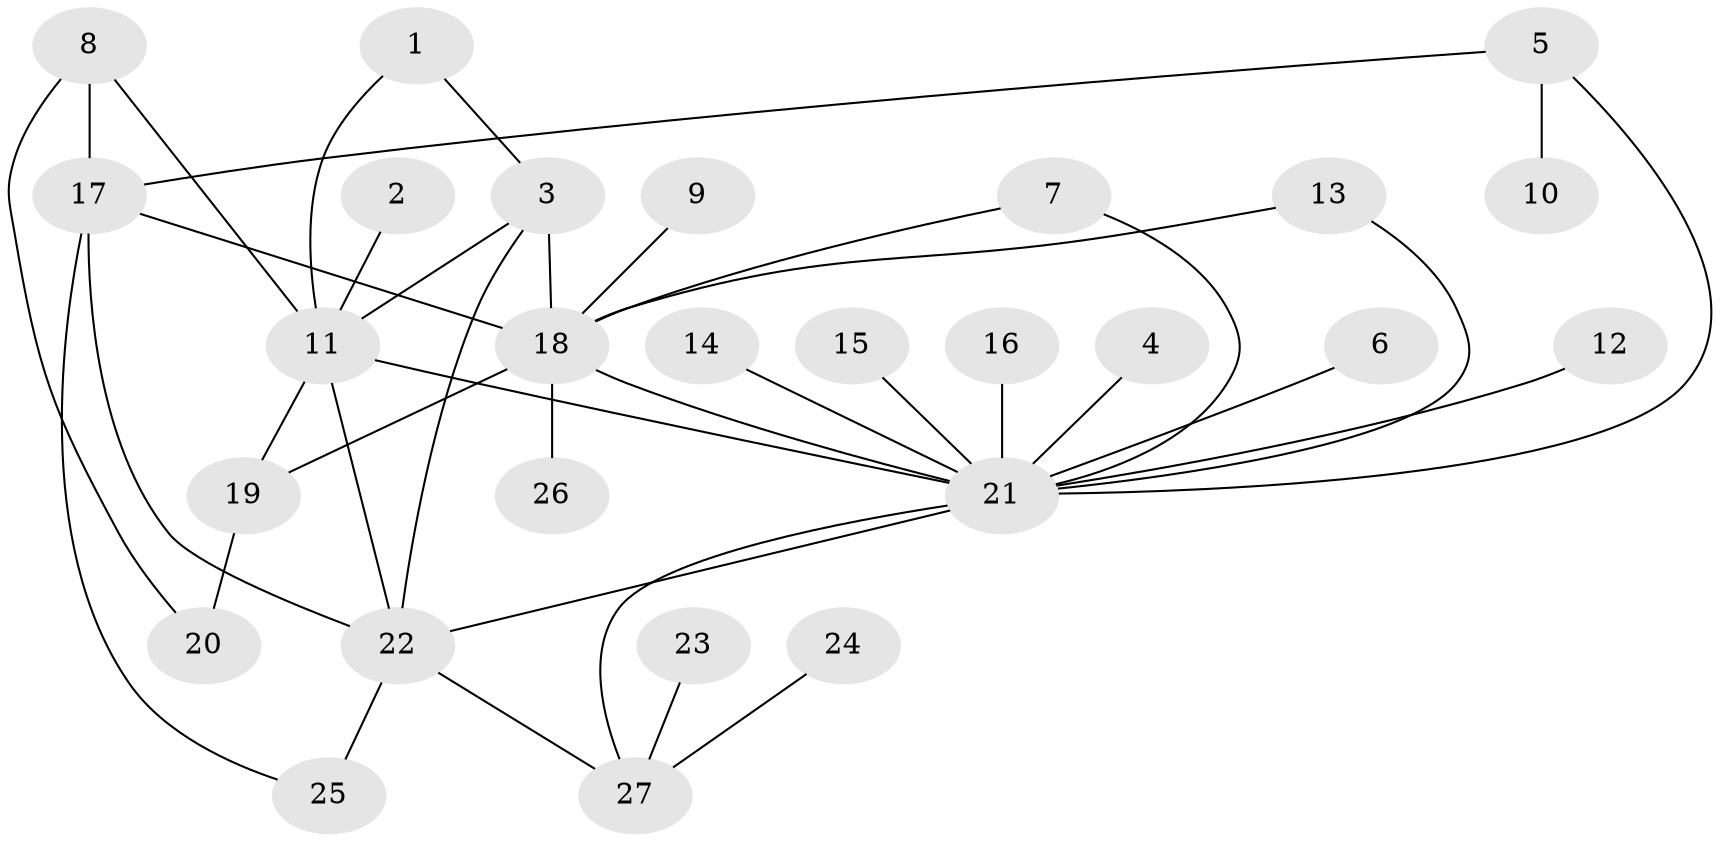 // original degree distribution, {14: 0.018518518518518517, 8: 0.037037037037037035, 2: 0.2037037037037037, 3: 0.2037037037037037, 4: 0.05555555555555555, 10: 0.018518518518518517, 1: 0.4444444444444444, 5: 0.018518518518518517}
// Generated by graph-tools (version 1.1) at 2025/49/03/09/25 03:49:51]
// undirected, 27 vertices, 39 edges
graph export_dot {
graph [start="1"]
  node [color=gray90,style=filled];
  1;
  2;
  3;
  4;
  5;
  6;
  7;
  8;
  9;
  10;
  11;
  12;
  13;
  14;
  15;
  16;
  17;
  18;
  19;
  20;
  21;
  22;
  23;
  24;
  25;
  26;
  27;
  1 -- 3 [weight=1.0];
  1 -- 11 [weight=1.0];
  2 -- 11 [weight=1.0];
  3 -- 11 [weight=1.0];
  3 -- 18 [weight=1.0];
  3 -- 22 [weight=1.0];
  4 -- 21 [weight=1.0];
  5 -- 10 [weight=1.0];
  5 -- 17 [weight=1.0];
  5 -- 21 [weight=1.0];
  6 -- 21 [weight=1.0];
  7 -- 18 [weight=1.0];
  7 -- 21 [weight=1.0];
  8 -- 11 [weight=1.0];
  8 -- 17 [weight=1.0];
  8 -- 20 [weight=1.0];
  9 -- 18 [weight=1.0];
  11 -- 19 [weight=1.0];
  11 -- 21 [weight=1.0];
  11 -- 22 [weight=1.0];
  12 -- 21 [weight=1.0];
  13 -- 18 [weight=1.0];
  13 -- 21 [weight=1.0];
  14 -- 21 [weight=1.0];
  15 -- 21 [weight=1.0];
  16 -- 21 [weight=1.0];
  17 -- 18 [weight=1.0];
  17 -- 22 [weight=1.0];
  17 -- 25 [weight=1.0];
  18 -- 19 [weight=1.0];
  18 -- 21 [weight=1.0];
  18 -- 26 [weight=1.0];
  19 -- 20 [weight=1.0];
  21 -- 22 [weight=1.0];
  21 -- 27 [weight=1.0];
  22 -- 25 [weight=1.0];
  22 -- 27 [weight=1.0];
  23 -- 27 [weight=1.0];
  24 -- 27 [weight=1.0];
}
